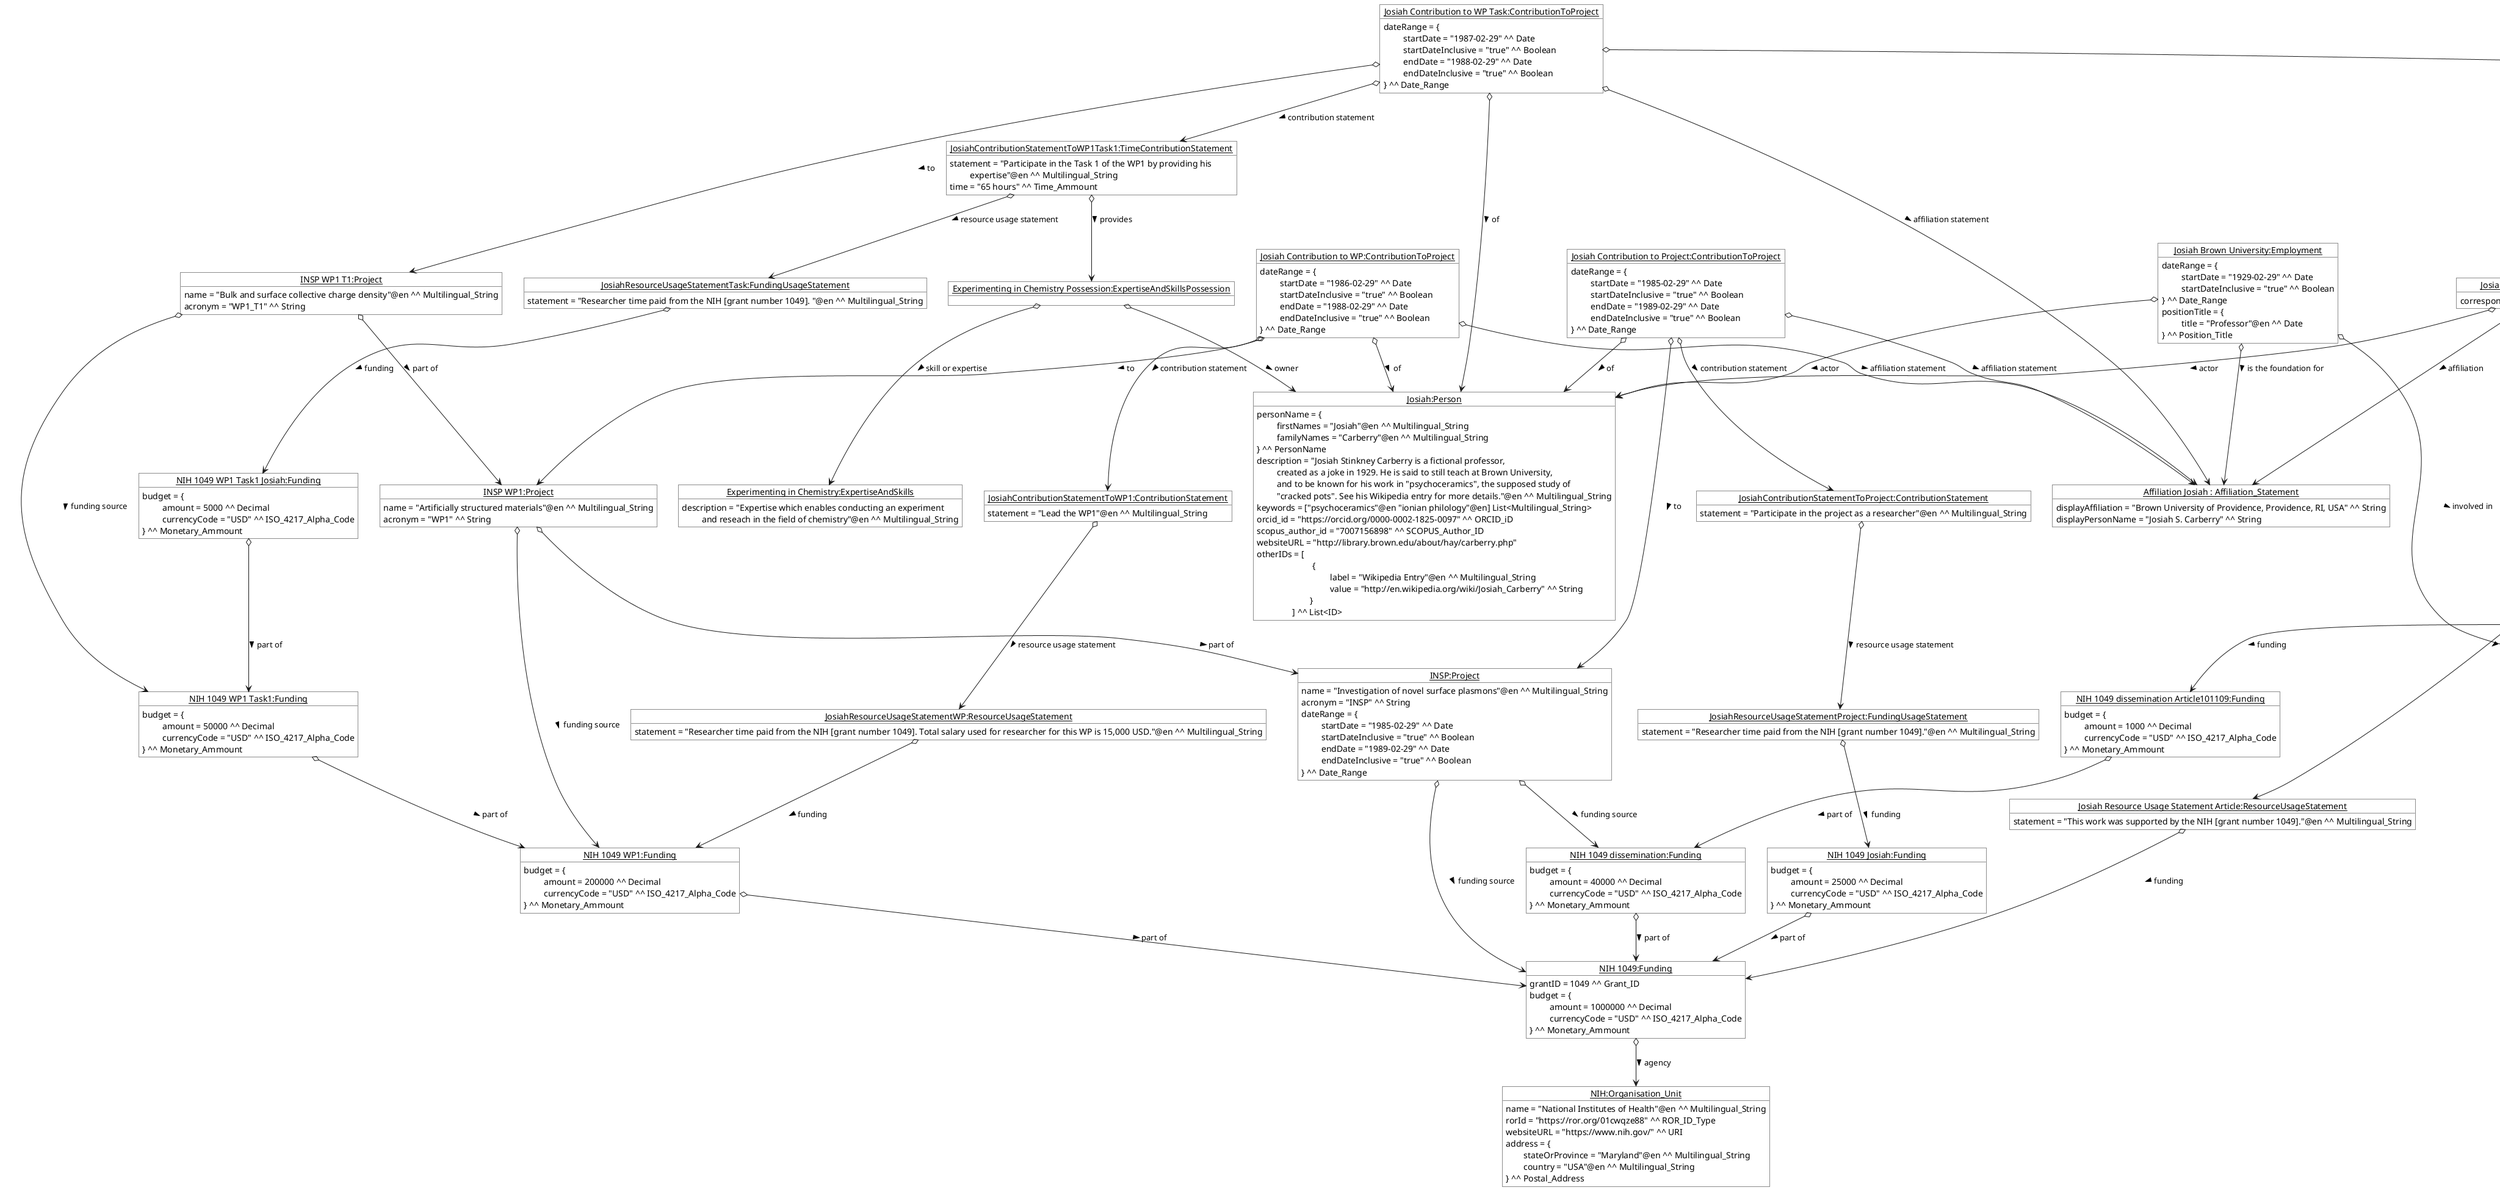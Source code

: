 @startuml


    !startsub persons

        object "<u>Josiah:Person</u>" as Josiah #ffffff {
           personName = {
           \t firstNames = "Josiah"@en ^^ Multilingual_String
           \t familyNames = "Carberry"@en ^^ Multilingual_String
           } ^^ PersonName
           description = "Josiah Stinkney Carberry is a fictional professor,
           \t created as a joke in 1929. He is said to still teach at Brown University,
           \t and to be known for his work in "psychoceramics", the supposed study of
           \t "cracked pots". See his Wikipedia entry for more details."@en ^^ Multilingual_String
           keywords = ["psychoceramics"@en "ionian philology"@en] List<Multilingual_String>
           orcid_id = "https://orcid.org/0000-0002-1825-0097" ^^ ORCID_iD
           scopus_author_id = "7007156898" ^^ SCOPUS_Author_ID
           websiteURL = "http://library.brown.edu/about/hay/carberry.php"
           otherIDs = [
           \t\t\t {
           \t\t\t\t label = "Wikipedia Entry"@en ^^ Multilingual_String
           \t\t\t\t value = "http://en.wikipedia.org/wiki/Josiah_Carberry" ^^ String
           \t\t\t}
           \t\t] ^^ List<ID>
        }

    !endsub

    !startsub expertise

        object "<u>Experimenting in Chemistry:ExpertiseAndSkills</u>" as ExperimentingInChemistry #ffffff {
            description = "Expertise which enables conducting an experiment
            \t and reseach in the field of chemistry"@en ^^ Multilingual_String
        }

        object "<u>Experimenting in Chemistry Possession:ExpertiseAndSkillsPossession</u>" as ExperimentingInChemistryPossession #ffffff {

        }

        ExperimentingInChemistryPossession o--> Josiah : owner >

        ExperimentingInChemistryPossession o--> ExperimentingInChemistry : skill or expertise >

    !endsub

    !startsub institutions

        object "<u>Brown University:Organisation_Unit</u>" as BrownUniversity #ffffff {
            name = "Brown University"@en ^^ Multilingual_String
            rorId = "https://ror.org/05gq02987" ^^ ROR_ID_Type
            websiteURL = "https://www.brown.edu/" ^^ URI
            address = {
            \tcity = "Providence"@en ^^ Multilingual_String
            \tstateOrProvince = "Rhode Island"@en ^^ Multilingual_String
            \tcountry = "USA"@en ^^ Multilingual_String
            } ^^ Postal_Address
        }

        object "<u>NIH:Organisation_Unit</u>" as NIH #ffffff {
            name = "National Institutes of Health"@en ^^ Multilingual_String
            rorId = "https://ror.org/01cwqze88" ^^ ROR_ID_Type
            websiteURL = "https://www.nih.gov/" ^^ URI
            address = {
            \tstateOrProvince = "Maryland"@en ^^ Multilingual_String
            \tcountry = "USA"@en ^^ Multilingual_String
            } ^^ Postal_Address
        }

    !endsub

    !startsub employments

        object "<u>Josiah Brown University:Employment</u>" as JosiahBrownUniversity #ffffff {
            dateRange = {
            \t startDate = "1929-02-29" ^^ Date
            \t startDateInclusive = "true" ^^ Boolean
            } ^^ Date_Range
            positionTitle = {
            \t title = "Professor"@en ^^ Date
            } ^^ Position_Title
        }

        JosiahBrownUniversity o--> Josiah : actor >

        JosiahBrownUniversity o--> BrownUniversity : involved in >

    !endsub

    !startsub articles

        object "<u>Restricted Access: Restricted Access COAR v.1.0 Accessibility Specification</u>" as RestrictedAccess #00ff00

        object "<u>IEEE_TPS : Journal</u>" as IEEE_TPS #00ff00 {
            title = "IEEE Transactions on Plasma Science"@en ^^ Multilingual_String
            issn = "1939-9375" ^^ ISSN
        }

        object "<u>10.1109/TPS.1987.4316723 : Journal Article</u>" as Article101109 #00ff00 {
            DOI = "10.1109/TPS.1987.4316723" ^^ DOI_Type
            title = "Bulk and surface plasmons in
            \t artificially structured materials"@en ^^ Multilingual_String
            publicationDate = 1987 ^^ Date
            startPage = "394"
            endPage = "410"
            volume = "15"
            number = "4"
        }

        Article101109 o--> IEEE_TPS : source >

        Article101109 o--> RestrictedAccess : accessRights >

    !endsub

    !startsub authorships

         object "<u>Josiah Article101109:Authorship</u>" as JosiahArticle101109 #ffffff {
             correspondingAuthor = "false" ^^ Boolean
         }

         object "<u>Affiliation Josiah : Affiliation_Statement</u>" as AffiliationJosiah #ffffff {
             displayAffiliation = "Brown University of Providence, Providence, RI, USA" ^^ String
             displayPersonName = "Josiah S. Carberry" ^^ String
         }

         JosiahArticle101109 o--> AffiliationJosiah : affiliation >

         JosiahBrownUniversity o--> AffiliationJosiah : is the foundation for >

         JosiahArticle101109 o--> Josiah : actor >

         JosiahArticle101109 o--> Article101109 : document >

         object "<u>John Article101109:Authorship</u>" as JohnArticle101109 #ffffff {
              correspondingAuthor = "true" ^^ Boolean
         }

         object "<u>Affiliation John Article101109 : Affiliation_Statement</u>" as AffiliationJohnArticle101109 #ffffff {
              displayAffiliation = "Brown University of Providence, Providence, RI, USA" ^^ String
              displayPersonName = "John J. Quinn" ^^ String
         }

         JohnArticle101109 o--> AffiliationJohnArticle101109 : affiliation >

         JohnArticle101109 o--> Article101109 : document >


    !endsub

    !startsub project

        object "<u>INSP:Project</u>" as INSP #ffffff {
             name = "Investigation of novel surface plasmons"@en ^^ Multilingual_String
             acronym = "INSP" ^^ String
             dateRange = {
             \t startDate = "1985-02-29" ^^ Date
             \t startDateInclusive = "true" ^^ Boolean
             \t endDate = "1989-02-29" ^^ Date
             \t endDateInclusive = "true" ^^ Boolean
             } ^^ Date_Range
        }

        object "<u>INSP WP1:Project</u>" as INSP_WP1 #ffffff {
             name = "Artificially structured materials"@en ^^ Multilingual_String
             acronym = "WP1" ^^ String
        }

        object "<u>INSP WP1 T1:Project</u>" as INSP_WP1_T1 #ffffff {
             name = "Bulk and surface collective charge density"@en ^^ Multilingual_String
             acronym = "WP1_T1" ^^ String
        }

        INSP_WP1_T1 o--> INSP_WP1 : part of >

        INSP_WP1 o--> INSP : part of >

        object "<u>NIH 1049:Funding</u>" as NIH_1049 #ffffff {
             grantID = 1049 ^^ Grant_ID
             budget = {
             \t amount = 1000000 ^^ Decimal
             \t currencyCode = "USD" ^^ ISO_4217_Alpha_Code
             } ^^ Monetary_Ammount
        }

        INSP o--> NIH_1049 : funding source >

        NIH_1049 o--> NIH : agency >

        object "<u>NIH 1049 WP1:Funding</u>" as NIH_1049_WP1 #ffffff {
             budget = {
             \t amount = 200000 ^^ Decimal
             \t currencyCode = "USD" ^^ ISO_4217_Alpha_Code
             } ^^ Monetary_Ammount
        }

        INSP_WP1 o--> NIH_1049_WP1 : funding source >

        object "<u>NIH 1049 WP1 Task1:Funding</u>" as NIH_1049_WP1_Task1 #ffffff {
             budget = {
             \t amount = 50000 ^^ Decimal
             \t currencyCode = "USD" ^^ ISO_4217_Alpha_Code
             } ^^ Monetary_Ammount
        }

        INSP_WP1_T1 o--> NIH_1049_WP1_Task1 : funding source >

        object "<u>NIH 1049 WP1 Task1 Josiah:Funding</u>" as NIH_1049_WP1_Task1_Josiah #ffffff {
             budget = {
             \t amount = 5000 ^^ Decimal
             \t currencyCode = "USD" ^^ ISO_4217_Alpha_Code
             } ^^ Monetary_Ammount
        }

        NIH_1049_WP1_Task1_Josiah o--> NIH_1049_WP1_Task1 : part of >

        object "<u>NIH 1049 Josiah:Funding</u>" as NIH_1049_Josiah #ffffff {
             budget = {
             \t amount = 25000 ^^ Decimal
             \t currencyCode = "USD" ^^ ISO_4217_Alpha_Code
             } ^^ Monetary_Ammount
        }

        NIH_1049_Josiah o--> NIH_1049 : part of >

        NIH_1049_WP1_Task1 o--> NIH_1049_WP1 : part of >

        NIH_1049_WP1 o--> NIH_1049 : part of >

        object "<u>NIH 1049 dissemination:Funding</u>" as NIH_1049_dissemination #ffffff {
             budget = {
             \t amount = 40000 ^^ Decimal
             \t currencyCode = "USD" ^^ ISO_4217_Alpha_Code
             } ^^ Monetary_Ammount
        }

        INSP o--> NIH_1049_dissemination : funding source >

        NIH_1049_dissemination o--> NIH_1049 : part of >

        object "<u>NIH 1049 dissemination Article101109:Funding</u>" as NIH_1049_dissemination_Article101109 #ffffff {
             budget = {
             \t amount = 1000 ^^ Decimal
             \t currencyCode = "USD" ^^ ISO_4217_Alpha_Code
             } ^^ Monetary_Ammount
        }

        NIH_1049_dissemination_Article101109 o--> NIH_1049_dissemination : part of >

        object "<u>Brown University dissemination Article101109:Funding</u>" as Brown_University_dissemination_Article101109 #ffffff {
             budget = {
             \t amount = 500 ^^ Decimal
             \t currencyCode = "USD" ^^ ISO_4217_Alpha_Code
             } ^^ Monetary_Ammount
        }

        Brown_University_dissemination_Article101109 o--> BrownUniversity : agency >

    !endsub

    !startsub contributionStatementToArticle

        object "<u>Josiah Contribution Statement to Article:CRediTContributionStatement</u>" as JosiahContributionStatementToArticle #00ff00 {
             roleType = Writing - original draft ^^ CRediT_Role_Type
             degreeOfContribution = Lead ^^ CRediT_Degree_of_Contribution
        }

        object "<u>Josiah Resource Usage Statement Article:ResourceUsageStatement</u>" as JosiahResourceUsageStatementArticle #ffffff {
            statement = "This work was supported by the NIH [grant number 1049]."@en ^^ Multilingual_String
        }

        JosiahContributionStatementToArticle o--> JosiahResourceUsageStatementArticle : resource usage statement >

        JosiahResourceUsageStatementArticle o--> NIH_1049 : funding >

        JosiahArticle101109 o--> JosiahContributionStatementToArticle : contribution statement >

    !endsub

    !startsub contributionToProject

        object "<u>Josiah Contribution to Project:ContributionToProject</u>" as JosiahContributionToProject #ffffff {
             dateRange = {
               \t startDate = "1985-02-29" ^^ Date
               \t startDateInclusive = "true" ^^ Boolean
               \t endDate = "1989-02-29" ^^ Date
               \t endDateInclusive = "true" ^^ Boolean
             } ^^ Date_Range
        }

        JosiahContributionToProject o--> AffiliationJosiah : affiliation statement >

        JosiahContributionToProject o--> Josiah : of >

        JosiahContributionToProject o--> INSP : to >

        object "<u>Josiah Contribution to WP:ContributionToProject</u>" as JosiahContributionToWP #ffffff {
             dateRange = {
               \t startDate = "1986-02-29" ^^ Date
               \t startDateInclusive = "true" ^^ Boolean
               \t endDate = "1988-02-29" ^^ Date
               \t endDateInclusive = "true" ^^ Boolean
             } ^^ Date_Range
        }

        JosiahContributionToWP o--> AffiliationJosiah : affiliation statement >

        JosiahContributionToWP o--> Josiah : of >

        JosiahContributionToWP o--> INSP_WP1 : to >

        object "<u>Josiah Contribution to WP Task:ContributionToProject</u>" as JosiahContributionToWPTask #ffffff {
             dateRange = {
               \t startDate = "1987-02-29" ^^ Date
               \t startDateInclusive = "true" ^^ Boolean
               \t endDate = "1988-02-29" ^^ Date
               \t endDateInclusive = "true" ^^ Boolean
             } ^^ Date_Range
        }

        JosiahContributionToWPTask o--> AffiliationJosiah : affiliation statement >

        JosiahContributionToWPTask o--> Josiah : of >

        JosiahContributionToWPTask o--> INSP_WP1_T1 : to >

        JosiahContributionToWPTask o--> Article101109 : evindeced by >

    !endsub

    !startsub contributionToDocument


        object "<u>Brown University Contribution to Article101109:ContributionToDocument</u>" as BrownUniversityContributionToArticle101109 #ffffff {

        }

        BrownUniversityContributionToArticle101109 o--> BrownUniversity : of >

        BrownUniversityContributionToArticle101109 o--> Article101109 : to >


    !endsub

    !startsub contributionStatementToProject

        object "<u>JosiahContributionStatementToProject:ContributionStatement</u>" as JosiahContributionStatementToProject #ffffff {
             statement = "Participate in the project as a researcher"@en ^^ Multilingual_String
        }

        object "<u>JosiahContributionStatementToWP1:ContributionStatement</u>" as JosiahContributionStatementToWP1 #ffffff {
             statement = "Lead the WP1"@en ^^ Multilingual_String
        }

        object "<u>JosiahContributionStatementToWP1Task1:TimeContributionStatement</u>" as JosiahContributionStatementToWP1Task1 #ffffff {
             statement = "Participate in the Task 1 of the WP1 by providing his
             \t expertise"@en ^^ Multilingual_String
             time = "65 hours" ^^ Time_Ammount
        }

        object "<u>JosiahResourceUsageStatementProject:FundingUsageStatement</u>" as JosiahResourceUsageStatementProject #ffffff {
             statement = "Researcher time paid from the NIH [grant number 1049]."@en ^^ Multilingual_String
        }

        JosiahContributionStatementToProject o--> JosiahResourceUsageStatementProject : resource usage statement >

        JosiahResourceUsageStatementProject o--> NIH_1049_Josiah : funding >

        object "<u>JosiahResourceUsageStatementWP:ResourceUsageStatement</u>" as JosiahResourceUsageStatementWP #ffffff {
             statement = "Researcher time paid from the NIH [grant number 1049]. Total salary used for researcher for this WP is 15,000 USD."@en ^^ Multilingual_String
        }

        JosiahContributionStatementToWP1 o--> JosiahResourceUsageStatementWP : resource usage statement >

        JosiahResourceUsageStatementWP o--> NIH_1049_WP1 : funding >

        object "<u>JosiahResourceUsageStatementTask:FundingUsageStatement</u>" as JosiahResourceUsageStatementTask #ffffff {
             statement = "Researcher time paid from the NIH [grant number 1049]. "@en ^^ Multilingual_String
        }

        JosiahContributionStatementToWP1Task1 o--> JosiahResourceUsageStatementTask : resource usage statement >

        JosiahResourceUsageStatementTask o--> NIH_1049_WP1_Task1_Josiah : funding >

        JosiahContributionStatementToWP1Task1 o--> ExperimentingInChemistryPossession : provides >

        JosiahContributionToProject o--> JosiahContributionStatementToProject : contribution statement >

        JosiahContributionToWP o--> JosiahContributionStatementToWP1 : contribution statement >

        JosiahContributionToWPTask o--> JosiahContributionStatementToWP1Task1 : contribution statement >

    !endsub

    !startsub contributionStatementToDocument

        object "<u>BrownUniversityContributionStatementToArticle:ContributionStatement</u>" as BrownUniversityContributionStatementToArticle #ffffff {
             statement = "Paying 1,500 USD for APC and open-access for
             \t journal article"@en ^^ Multilingual_String
        }

        object "<u>BrownUniversityResourceUsageStatementTaskArticle:FundingUsageStatement</u>" as BrownUniversityResourceUsageStatementTaskArticle #ffffff {
             statement = "Paying of part of APC and open-access to article covered by the NIH [grant number 1049]. "@en ^^ Multilingual_String
        }

        BrownUniversityContributionStatementToArticle o--> BrownUniversityResourceUsageStatementTaskArticle : resource usage statement >

        BrownUniversityResourceUsageStatementTaskArticle o--> NIH_1049_dissemination_Article101109 : funding >

        BrownUniversityContributionStatementToArticle o--> Brown_University_dissemination_Article101109 : provides >

        BrownUniversityContributionToArticle101109 o--> BrownUniversityContributionStatementToArticle : contribution statement >

    !endsub

@enduml